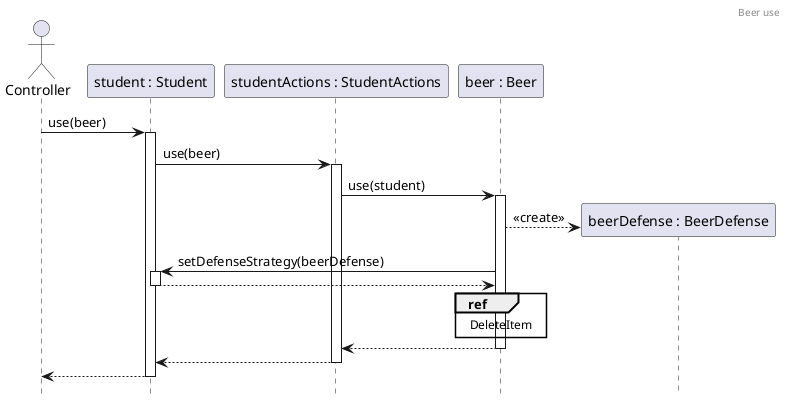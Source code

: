 @startuml BeerUse
header Beer use
hide footbox

actor controller as "Controller"
participant student as "student : Student"
participant actionState as "studentActions : StudentActions"
participant beer as "beer : Beer"

controller -> student ++ : use(beer)
student -> actionState ++ : use(beer)
actionState -> beer ++ : use(student)

create beerDefense as "beerDefense : BeerDefense"
beer --> beerDefense : <<create>>
beer -> student ++ : setDefenseStrategy(beerDefense)
return 
ref over beer : DeleteItem
return 

return
return

@enduml